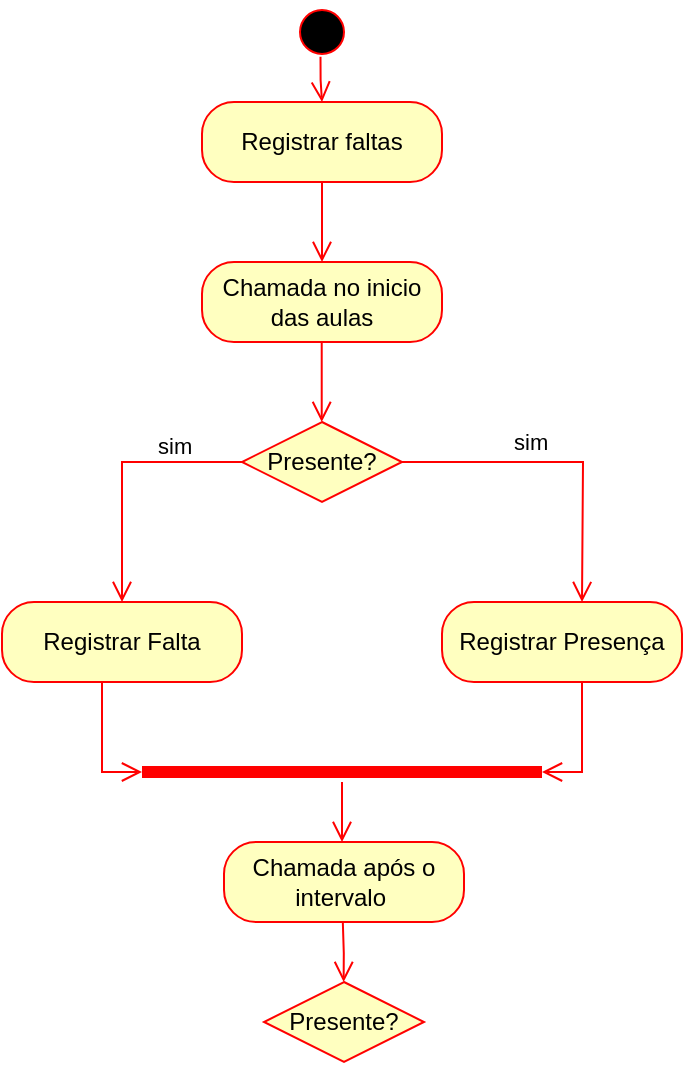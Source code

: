 <mxfile version="24.2.0" type="github">
  <diagram name="Página-1" id="jwWfnKyEFRvZGPydOmOe">
    <mxGraphModel dx="1678" dy="908" grid="1" gridSize="10" guides="1" tooltips="1" connect="1" arrows="1" fold="1" page="1" pageScale="1" pageWidth="1169" pageHeight="1654" math="0" shadow="0">
      <root>
        <mxCell id="0" />
        <mxCell id="1" parent="0" />
        <mxCell id="z4tMbFrWxz8fXry5781d-5" value="" style="ellipse;html=1;shape=startState;fillColor=#000000;strokeColor=#ff0000;" vertex="1" parent="1">
          <mxGeometry x="559" y="30" width="30" height="30" as="geometry" />
        </mxCell>
        <mxCell id="z4tMbFrWxz8fXry5781d-6" value="" style="edgeStyle=orthogonalEdgeStyle;html=1;verticalAlign=bottom;endArrow=open;endSize=8;strokeColor=#ff0000;rounded=0;exitX=0.475;exitY=0.911;exitDx=0;exitDy=0;exitPerimeter=0;" edge="1" source="z4tMbFrWxz8fXry5781d-5" parent="1">
          <mxGeometry relative="1" as="geometry">
            <mxPoint x="574" y="80" as="targetPoint" />
            <Array as="points">
              <mxPoint x="573" y="69" />
            </Array>
          </mxGeometry>
        </mxCell>
        <mxCell id="z4tMbFrWxz8fXry5781d-18" value="Registrar faltas" style="rounded=1;whiteSpace=wrap;html=1;arcSize=40;fontColor=#000000;fillColor=#ffffc0;strokeColor=#ff0000;" vertex="1" parent="1">
          <mxGeometry x="514" y="80" width="120" height="40" as="geometry" />
        </mxCell>
        <mxCell id="z4tMbFrWxz8fXry5781d-19" value="" style="edgeStyle=orthogonalEdgeStyle;html=1;verticalAlign=bottom;endArrow=open;endSize=8;strokeColor=#ff0000;rounded=0;" edge="1" source="z4tMbFrWxz8fXry5781d-18" parent="1">
          <mxGeometry relative="1" as="geometry">
            <mxPoint x="574" y="160" as="targetPoint" />
          </mxGeometry>
        </mxCell>
        <mxCell id="z4tMbFrWxz8fXry5781d-37" value="Chamada no inicio das aulas" style="rounded=1;whiteSpace=wrap;html=1;arcSize=40;fontColor=#000000;fillColor=#ffffc0;strokeColor=#ff0000;" vertex="1" parent="1">
          <mxGeometry x="514" y="160" width="120" height="40" as="geometry" />
        </mxCell>
        <mxCell id="z4tMbFrWxz8fXry5781d-39" value="Presente?" style="rhombus;whiteSpace=wrap;html=1;fontColor=#000000;fillColor=#ffffc0;strokeColor=#ff0000;" vertex="1" parent="1">
          <mxGeometry x="534" y="240" width="80" height="40" as="geometry" />
        </mxCell>
        <mxCell id="z4tMbFrWxz8fXry5781d-40" value="sim&amp;nbsp;" style="edgeStyle=orthogonalEdgeStyle;html=1;align=left;verticalAlign=bottom;endArrow=open;endSize=8;strokeColor=#ff0000;rounded=0;exitX=1;exitY=0.5;exitDx=0;exitDy=0;" edge="1" source="z4tMbFrWxz8fXry5781d-39" parent="1">
          <mxGeometry x="-0.329" y="1" relative="1" as="geometry">
            <mxPoint x="704" y="330" as="targetPoint" />
            <mxPoint x="624" y="261" as="sourcePoint" />
            <mxPoint as="offset" />
          </mxGeometry>
        </mxCell>
        <mxCell id="z4tMbFrWxz8fXry5781d-47" value="" style="edgeStyle=orthogonalEdgeStyle;html=1;verticalAlign=bottom;endArrow=open;endSize=8;strokeColor=#ff0000;rounded=0;" edge="1" parent="1">
          <mxGeometry relative="1" as="geometry">
            <mxPoint x="573.86" y="240" as="targetPoint" />
            <mxPoint x="573.86" y="200" as="sourcePoint" />
          </mxGeometry>
        </mxCell>
        <mxCell id="z4tMbFrWxz8fXry5781d-48" value="Registrar Presença" style="rounded=1;whiteSpace=wrap;html=1;arcSize=40;fontColor=#000000;fillColor=#ffffc0;strokeColor=#ff0000;" vertex="1" parent="1">
          <mxGeometry x="634" y="330" width="120" height="40" as="geometry" />
        </mxCell>
        <mxCell id="z4tMbFrWxz8fXry5781d-49" value="" style="shape=line;html=1;strokeWidth=6;strokeColor=#ff0000;" vertex="1" parent="1">
          <mxGeometry x="484" y="410" width="200" height="10" as="geometry" />
        </mxCell>
        <mxCell id="z4tMbFrWxz8fXry5781d-50" value="" style="edgeStyle=orthogonalEdgeStyle;html=1;verticalAlign=bottom;endArrow=open;endSize=8;strokeColor=#ff0000;rounded=0;" edge="1" source="z4tMbFrWxz8fXry5781d-49" parent="1">
          <mxGeometry relative="1" as="geometry">
            <mxPoint x="584" y="450" as="targetPoint" />
          </mxGeometry>
        </mxCell>
        <mxCell id="z4tMbFrWxz8fXry5781d-51" value="" style="edgeStyle=orthogonalEdgeStyle;html=1;align=left;verticalAlign=bottom;endArrow=open;endSize=8;strokeColor=#ff0000;rounded=0;entryX=1;entryY=0.5;entryDx=0;entryDy=0;entryPerimeter=0;exitX=0.75;exitY=1;exitDx=0;exitDy=0;" edge="1" parent="1" source="z4tMbFrWxz8fXry5781d-48" target="z4tMbFrWxz8fXry5781d-49">
          <mxGeometry x="-0.329" y="1" relative="1" as="geometry">
            <mxPoint x="834" y="420" as="targetPoint" />
            <mxPoint x="754" y="351" as="sourcePoint" />
            <mxPoint as="offset" />
            <Array as="points">
              <mxPoint x="704" y="370" />
              <mxPoint x="704" y="415" />
            </Array>
          </mxGeometry>
        </mxCell>
        <mxCell id="z4tMbFrWxz8fXry5781d-52" value="Chamada após o intervalo&amp;nbsp;" style="rounded=1;whiteSpace=wrap;html=1;arcSize=40;fontColor=#000000;fillColor=#ffffc0;strokeColor=#ff0000;" vertex="1" parent="1">
          <mxGeometry x="525" y="450" width="120" height="40" as="geometry" />
        </mxCell>
        <mxCell id="z4tMbFrWxz8fXry5781d-53" value="Presente?" style="rhombus;whiteSpace=wrap;html=1;fontColor=#000000;fillColor=#ffffc0;strokeColor=#ff0000;" vertex="1" parent="1">
          <mxGeometry x="545" y="520" width="80" height="40" as="geometry" />
        </mxCell>
        <mxCell id="z4tMbFrWxz8fXry5781d-55" value="" style="edgeStyle=orthogonalEdgeStyle;html=1;verticalAlign=bottom;endArrow=open;endSize=8;strokeColor=#ff0000;rounded=0;" edge="1" parent="1">
          <mxGeometry relative="1" as="geometry">
            <mxPoint x="584.82" y="520" as="targetPoint" />
            <mxPoint x="584.41" y="490" as="sourcePoint" />
          </mxGeometry>
        </mxCell>
        <mxCell id="z4tMbFrWxz8fXry5781d-57" value="sim&amp;nbsp;" style="edgeStyle=orthogonalEdgeStyle;html=1;align=left;verticalAlign=bottom;endArrow=open;endSize=8;strokeColor=#ff0000;rounded=0;exitX=0;exitY=0.5;exitDx=0;exitDy=0;" edge="1" parent="1" source="z4tMbFrWxz8fXry5781d-39">
          <mxGeometry x="-0.318" y="1" relative="1" as="geometry">
            <mxPoint x="474" y="330" as="targetPoint" />
            <mxPoint x="414" y="260" as="sourcePoint" />
            <mxPoint as="offset" />
            <Array as="points">
              <mxPoint x="474" y="260" />
              <mxPoint x="474" y="330" />
            </Array>
          </mxGeometry>
        </mxCell>
        <mxCell id="z4tMbFrWxz8fXry5781d-58" value="Registrar Falta" style="rounded=1;whiteSpace=wrap;html=1;arcSize=40;fontColor=#000000;fillColor=#ffffc0;strokeColor=#ff0000;" vertex="1" parent="1">
          <mxGeometry x="414" y="330" width="120" height="40" as="geometry" />
        </mxCell>
        <mxCell id="z4tMbFrWxz8fXry5781d-60" value="" style="edgeStyle=orthogonalEdgeStyle;html=1;align=left;verticalAlign=bottom;endArrow=open;endSize=8;strokeColor=#ff0000;rounded=0;" edge="1" parent="1">
          <mxGeometry x="-0.329" y="1" relative="1" as="geometry">
            <mxPoint x="484" y="415" as="targetPoint" />
            <mxPoint x="464" y="370" as="sourcePoint" />
            <mxPoint as="offset" />
            <Array as="points">
              <mxPoint x="464" y="370" />
              <mxPoint x="464" y="415" />
            </Array>
          </mxGeometry>
        </mxCell>
      </root>
    </mxGraphModel>
  </diagram>
</mxfile>
